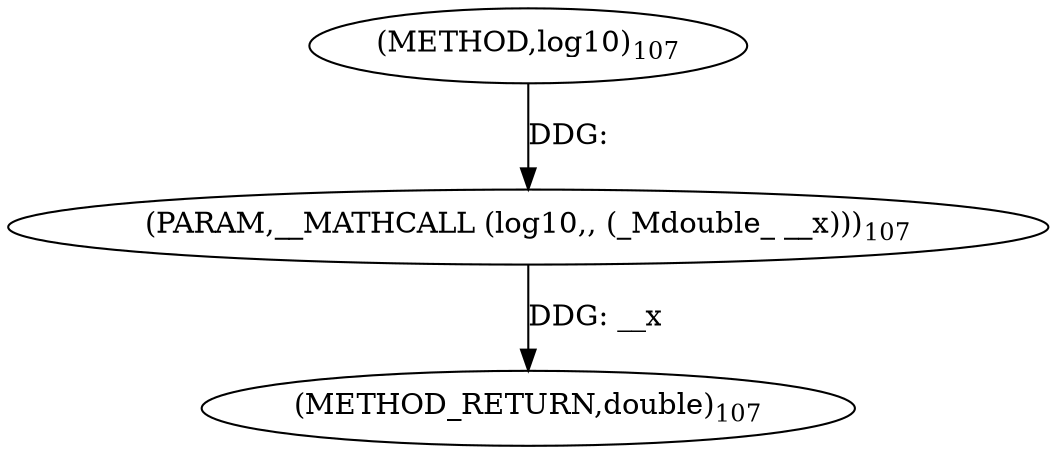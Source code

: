 digraph "log10" {  
"20552" [label = <(METHOD,log10)<SUB>107</SUB>> ]
"20554" [label = <(METHOD_RETURN,double)<SUB>107</SUB>> ]
"20553" [label = <(PARAM,__MATHCALL (log10,, (_Mdouble_ __x)))<SUB>107</SUB>> ]
  "20553" -> "20554"  [ label = "DDG: __x"] 
  "20552" -> "20553"  [ label = "DDG: "] 
}
